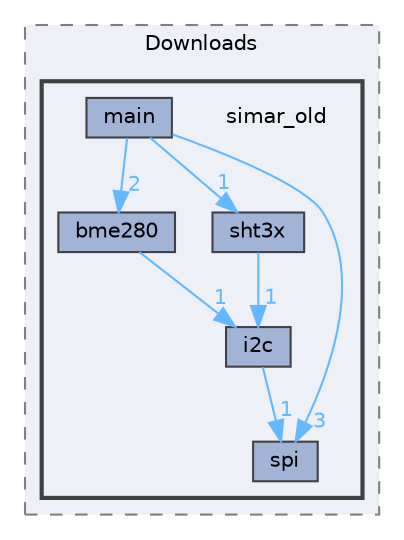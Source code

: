 digraph "C:/Users/eric.abbade/Downloads/simar_old"
{
 // LATEX_PDF_SIZE
  bgcolor="transparent";
  edge [fontname=Helvetica,fontsize=10,labelfontname=Helvetica,labelfontsize=10];
  node [fontname=Helvetica,fontsize=10,shape=box,height=0.2,width=0.4];
  compound=true
  subgraph clusterdir_b741f9db0637c540281f3a8ef9a8b7e1 {
    graph [ bgcolor="#edf0f7", pencolor="grey50", label="Downloads", fontname=Helvetica,fontsize=10 style="filled,dashed", URL="dir_b741f9db0637c540281f3a8ef9a8b7e1.html",tooltip=""]
  subgraph clusterdir_738cdd3e0565ed3d7d064b174b413b3e {
    graph [ bgcolor="#edf0f7", pencolor="grey25", label="", fontname=Helvetica,fontsize=10 style="filled,bold", URL="dir_738cdd3e0565ed3d7d064b174b413b3e.html",tooltip=""]
    dir_738cdd3e0565ed3d7d064b174b413b3e [shape=plaintext, label="simar_old"];
  dir_f6ef2de8db0139582e876ebdc8cb82c7 [label="bme280", fillcolor="#a2b4d6", color="grey25", style="filled", URL="dir_f6ef2de8db0139582e876ebdc8cb82c7.html",tooltip=""];
  dir_be7d2d43d4f7712eae91d413c356c0ef [label="i2c", fillcolor="#a2b4d6", color="grey25", style="filled", URL="dir_be7d2d43d4f7712eae91d413c356c0ef.html",tooltip=""];
  dir_87f1643e505a87defea66b0f55aff3bd [label="main", fillcolor="#a2b4d6", color="grey25", style="filled", URL="dir_87f1643e505a87defea66b0f55aff3bd.html",tooltip=""];
  dir_edc6bcd7ebb6d369f4aea6506ad02ad3 [label="sht3x", fillcolor="#a2b4d6", color="grey25", style="filled", URL="dir_edc6bcd7ebb6d369f4aea6506ad02ad3.html",tooltip=""];
  dir_4c50a8a19d36ed89a17b5e68c1e67d4a [label="spi", fillcolor="#a2b4d6", color="grey25", style="filled", URL="dir_4c50a8a19d36ed89a17b5e68c1e67d4a.html",tooltip=""];
  }
  }
  dir_f6ef2de8db0139582e876ebdc8cb82c7->dir_be7d2d43d4f7712eae91d413c356c0ef [headlabel="1", labeldistance=1.5 headhref="dir_000000_000005.html" href="dir_000000_000005.html" color="steelblue1" fontcolor="steelblue1"];
  dir_be7d2d43d4f7712eae91d413c356c0ef->dir_4c50a8a19d36ed89a17b5e68c1e67d4a [headlabel="1", labeldistance=1.5 headhref="dir_000005_000009.html" href="dir_000005_000009.html" color="steelblue1" fontcolor="steelblue1"];
  dir_87f1643e505a87defea66b0f55aff3bd->dir_4c50a8a19d36ed89a17b5e68c1e67d4a [headlabel="3", labeldistance=1.5 headhref="dir_000006_000009.html" href="dir_000006_000009.html" color="steelblue1" fontcolor="steelblue1"];
  dir_87f1643e505a87defea66b0f55aff3bd->dir_edc6bcd7ebb6d369f4aea6506ad02ad3 [headlabel="1", labeldistance=1.5 headhref="dir_000006_000007.html" href="dir_000006_000007.html" color="steelblue1" fontcolor="steelblue1"];
  dir_87f1643e505a87defea66b0f55aff3bd->dir_f6ef2de8db0139582e876ebdc8cb82c7 [headlabel="2", labeldistance=1.5 headhref="dir_000006_000000.html" href="dir_000006_000000.html" color="steelblue1" fontcolor="steelblue1"];
  dir_edc6bcd7ebb6d369f4aea6506ad02ad3->dir_be7d2d43d4f7712eae91d413c356c0ef [headlabel="1", labeldistance=1.5 headhref="dir_000007_000005.html" href="dir_000007_000005.html" color="steelblue1" fontcolor="steelblue1"];
}
